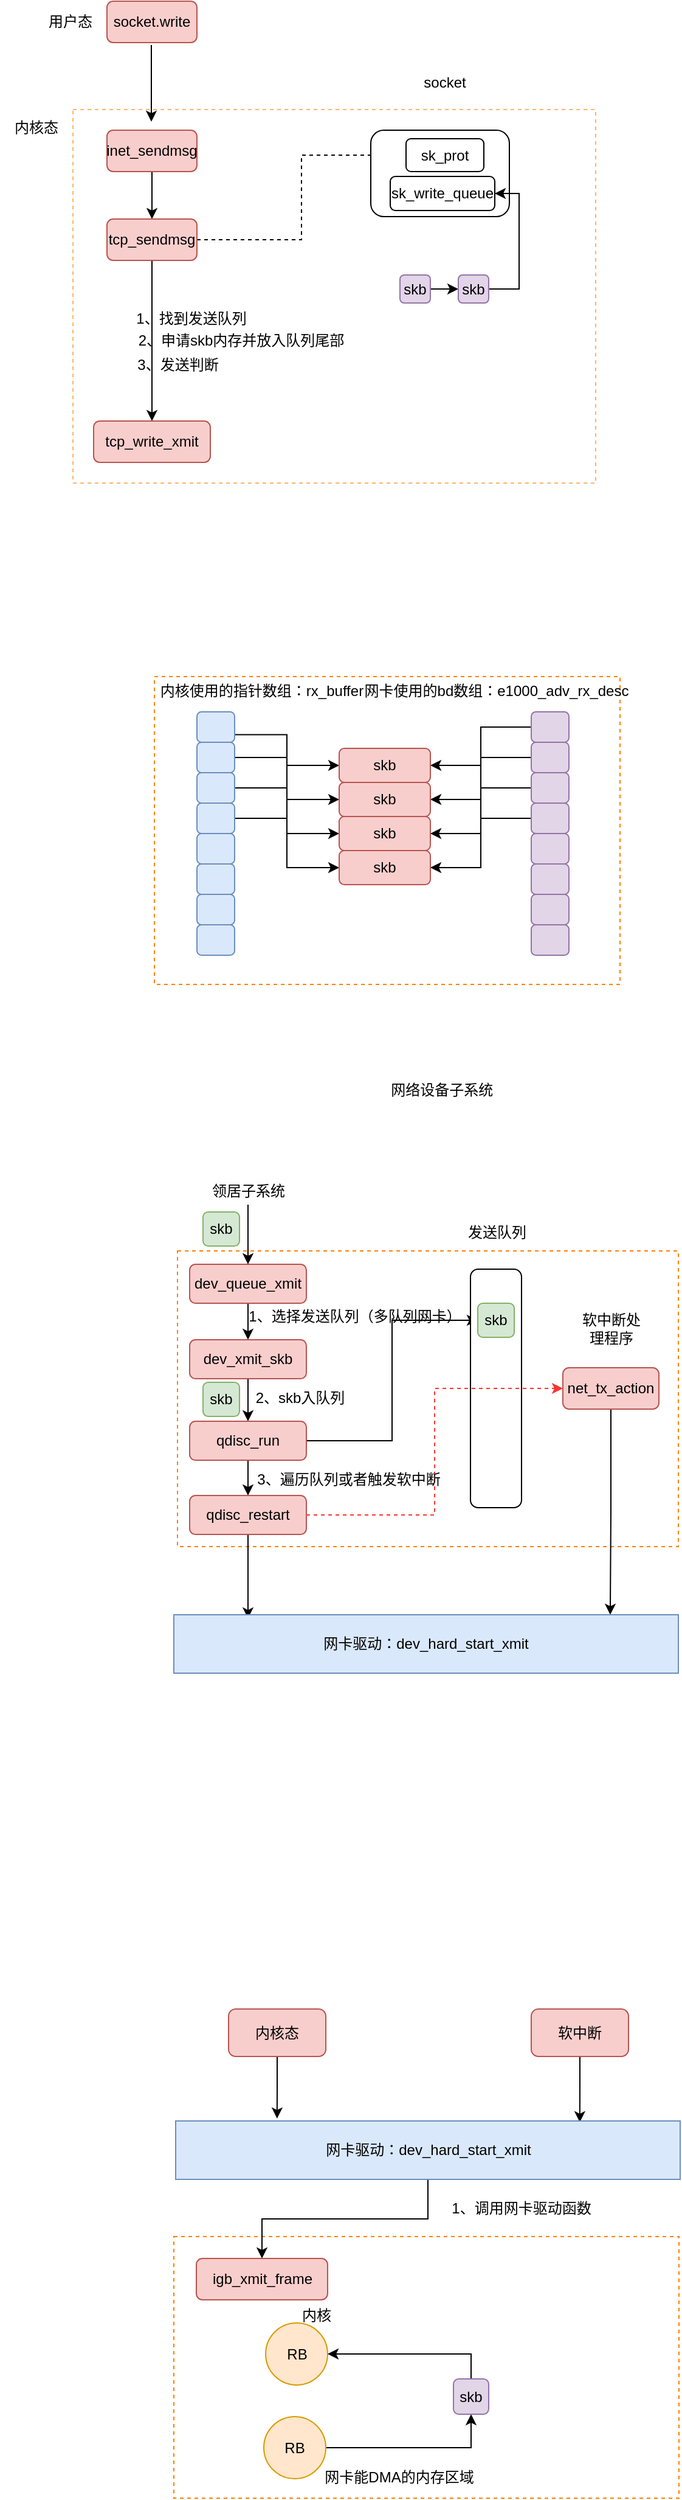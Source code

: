 <mxfile version="21.3.8" type="github">
  <diagram name="第 1 页" id="kVD-Gdx83QJC5muuzjAY">
    <mxGraphModel dx="1242" dy="733" grid="0" gridSize="10" guides="1" tooltips="1" connect="1" arrows="1" fold="1" page="0" pageScale="1" pageWidth="827" pageHeight="1169" math="0" shadow="0">
      <root>
        <mxCell id="0" />
        <mxCell id="1" parent="0" />
        <mxCell id="DkKr_4j6wxJe2CzfXlm4-92" value="" style="rounded=0;whiteSpace=wrap;html=1;dashed=1;strokeColor=#FF8000;" vertex="1" parent="1">
          <mxGeometry x="252" y="1984" width="415.5" height="215" as="geometry" />
        </mxCell>
        <mxCell id="DkKr_4j6wxJe2CzfXlm4-1" value="" style="rounded=0;whiteSpace=wrap;html=1;dashed=1;strokeColor=#FFB366;" vertex="1" parent="1">
          <mxGeometry x="169" y="236" width="430" height="307" as="geometry" />
        </mxCell>
        <mxCell id="DkKr_4j6wxJe2CzfXlm4-8" style="edgeStyle=orthogonalEdgeStyle;rounded=0;orthogonalLoop=1;jettySize=auto;html=1;" edge="1" parent="1" source="DkKr_4j6wxJe2CzfXlm4-2" target="DkKr_4j6wxJe2CzfXlm4-7">
          <mxGeometry relative="1" as="geometry" />
        </mxCell>
        <mxCell id="DkKr_4j6wxJe2CzfXlm4-2" value="inet_sendmsg" style="rounded=1;whiteSpace=wrap;html=1;fillColor=#f8cecc;strokeColor=#b85450;" vertex="1" parent="1">
          <mxGeometry x="197" y="253" width="74" height="34" as="geometry" />
        </mxCell>
        <mxCell id="DkKr_4j6wxJe2CzfXlm4-3" value="内核态" style="text;html=1;strokeColor=none;fillColor=none;align=center;verticalAlign=middle;whiteSpace=wrap;rounded=0;" vertex="1" parent="1">
          <mxGeometry x="109" y="236" width="60" height="30" as="geometry" />
        </mxCell>
        <mxCell id="DkKr_4j6wxJe2CzfXlm4-4" value="" style="endArrow=classic;html=1;rounded=0;" edge="1" parent="1">
          <mxGeometry width="50" height="50" relative="1" as="geometry">
            <mxPoint x="233.5" y="183" as="sourcePoint" />
            <mxPoint x="233.5" y="246" as="targetPoint" />
          </mxGeometry>
        </mxCell>
        <mxCell id="DkKr_4j6wxJe2CzfXlm4-5" value="socket.write" style="rounded=1;whiteSpace=wrap;html=1;fillColor=#f8cecc;strokeColor=#b85450;" vertex="1" parent="1">
          <mxGeometry x="197" y="147" width="74" height="34" as="geometry" />
        </mxCell>
        <mxCell id="DkKr_4j6wxJe2CzfXlm4-6" value="用户态" style="text;html=1;strokeColor=none;fillColor=none;align=center;verticalAlign=middle;whiteSpace=wrap;rounded=0;" vertex="1" parent="1">
          <mxGeometry x="137" y="149" width="60" height="30" as="geometry" />
        </mxCell>
        <mxCell id="DkKr_4j6wxJe2CzfXlm4-13" style="edgeStyle=orthogonalEdgeStyle;rounded=0;orthogonalLoop=1;jettySize=auto;html=1;entryX=0;entryY=0.5;entryDx=0;entryDy=0;dashed=1;" edge="1" parent="1" source="DkKr_4j6wxJe2CzfXlm4-7" target="DkKr_4j6wxJe2CzfXlm4-10">
          <mxGeometry relative="1" as="geometry" />
        </mxCell>
        <mxCell id="DkKr_4j6wxJe2CzfXlm4-20" style="edgeStyle=orthogonalEdgeStyle;rounded=0;orthogonalLoop=1;jettySize=auto;html=1;" edge="1" parent="1" source="DkKr_4j6wxJe2CzfXlm4-7" target="DkKr_4j6wxJe2CzfXlm4-19">
          <mxGeometry relative="1" as="geometry" />
        </mxCell>
        <mxCell id="DkKr_4j6wxJe2CzfXlm4-7" value="tcp_sendmsg" style="rounded=1;whiteSpace=wrap;html=1;fillColor=#f8cecc;strokeColor=#b85450;" vertex="1" parent="1">
          <mxGeometry x="197" y="326" width="74" height="34" as="geometry" />
        </mxCell>
        <mxCell id="DkKr_4j6wxJe2CzfXlm4-9" value="" style="rounded=1;whiteSpace=wrap;html=1;" vertex="1" parent="1">
          <mxGeometry x="414" y="253" width="114" height="71" as="geometry" />
        </mxCell>
        <mxCell id="DkKr_4j6wxJe2CzfXlm4-10" value="sk_prot" style="rounded=1;whiteSpace=wrap;html=1;" vertex="1" parent="1">
          <mxGeometry x="443" y="260" width="64" height="27" as="geometry" />
        </mxCell>
        <mxCell id="DkKr_4j6wxJe2CzfXlm4-11" value="sk_write_queue" style="rounded=1;whiteSpace=wrap;html=1;" vertex="1" parent="1">
          <mxGeometry x="430" y="291" width="86" height="28" as="geometry" />
        </mxCell>
        <mxCell id="DkKr_4j6wxJe2CzfXlm4-12" value="socket" style="text;html=1;strokeColor=none;fillColor=none;align=center;verticalAlign=middle;whiteSpace=wrap;rounded=0;" vertex="1" parent="1">
          <mxGeometry x="445" y="199" width="60" height="30" as="geometry" />
        </mxCell>
        <mxCell id="DkKr_4j6wxJe2CzfXlm4-16" value="" style="edgeStyle=orthogonalEdgeStyle;rounded=0;orthogonalLoop=1;jettySize=auto;html=1;" edge="1" parent="1" source="DkKr_4j6wxJe2CzfXlm4-14" target="DkKr_4j6wxJe2CzfXlm4-15">
          <mxGeometry relative="1" as="geometry" />
        </mxCell>
        <mxCell id="DkKr_4j6wxJe2CzfXlm4-14" value="skb" style="rounded=1;whiteSpace=wrap;html=1;fillColor=#e1d5e7;strokeColor=#9673a6;" vertex="1" parent="1">
          <mxGeometry x="438" y="372" width="25" height="23" as="geometry" />
        </mxCell>
        <mxCell id="DkKr_4j6wxJe2CzfXlm4-18" style="edgeStyle=orthogonalEdgeStyle;rounded=0;orthogonalLoop=1;jettySize=auto;html=1;entryX=1;entryY=0.5;entryDx=0;entryDy=0;" edge="1" parent="1" source="DkKr_4j6wxJe2CzfXlm4-15" target="DkKr_4j6wxJe2CzfXlm4-11">
          <mxGeometry relative="1" as="geometry">
            <Array as="points">
              <mxPoint x="536" y="384" />
              <mxPoint x="536" y="305" />
            </Array>
          </mxGeometry>
        </mxCell>
        <mxCell id="DkKr_4j6wxJe2CzfXlm4-15" value="skb" style="rounded=1;whiteSpace=wrap;html=1;fillColor=#e1d5e7;strokeColor=#9673a6;" vertex="1" parent="1">
          <mxGeometry x="486" y="372" width="25" height="23" as="geometry" />
        </mxCell>
        <mxCell id="DkKr_4j6wxJe2CzfXlm4-19" value="tcp_write_xmit" style="rounded=1;whiteSpace=wrap;html=1;fillColor=#f8cecc;strokeColor=#b85450;" vertex="1" parent="1">
          <mxGeometry x="186" y="492" width="96" height="34" as="geometry" />
        </mxCell>
        <mxCell id="DkKr_4j6wxJe2CzfXlm4-21" value="1、找到发送队列" style="text;html=1;strokeColor=none;fillColor=none;align=center;verticalAlign=middle;whiteSpace=wrap;rounded=0;" vertex="1" parent="1">
          <mxGeometry x="210" y="398" width="113" height="20" as="geometry" />
        </mxCell>
        <mxCell id="DkKr_4j6wxJe2CzfXlm4-22" value="2、申请skb内存并放入队列尾部" style="text;html=1;strokeColor=none;fillColor=none;align=center;verticalAlign=middle;whiteSpace=wrap;rounded=0;" vertex="1" parent="1">
          <mxGeometry x="219" y="418" width="177" height="15" as="geometry" />
        </mxCell>
        <mxCell id="DkKr_4j6wxJe2CzfXlm4-23" value="3、发送判断" style="text;html=1;strokeColor=none;fillColor=none;align=center;verticalAlign=middle;whiteSpace=wrap;rounded=0;" vertex="1" parent="1">
          <mxGeometry x="214" y="433" width="83" height="25" as="geometry" />
        </mxCell>
        <mxCell id="DkKr_4j6wxJe2CzfXlm4-24" value="" style="rounded=0;whiteSpace=wrap;html=1;dashed=1;strokeColor=#FF8000;" vertex="1" parent="1">
          <mxGeometry x="236" y="702" width="383" height="253" as="geometry" />
        </mxCell>
        <mxCell id="DkKr_4j6wxJe2CzfXlm4-48" style="edgeStyle=orthogonalEdgeStyle;rounded=0;orthogonalLoop=1;jettySize=auto;html=1;exitX=1;exitY=0.75;exitDx=0;exitDy=0;entryX=0;entryY=0.5;entryDx=0;entryDy=0;" edge="1" parent="1" source="DkKr_4j6wxJe2CzfXlm4-25" target="DkKr_4j6wxJe2CzfXlm4-46">
          <mxGeometry relative="1" as="geometry" />
        </mxCell>
        <mxCell id="DkKr_4j6wxJe2CzfXlm4-25" value="" style="rounded=1;whiteSpace=wrap;html=1;fillColor=#dae8fc;strokeColor=#6c8ebf;" vertex="1" parent="1">
          <mxGeometry x="271" y="731" width="31" height="25" as="geometry" />
        </mxCell>
        <mxCell id="DkKr_4j6wxJe2CzfXlm4-49" style="edgeStyle=orthogonalEdgeStyle;rounded=0;orthogonalLoop=1;jettySize=auto;html=1;exitX=1;exitY=0.5;exitDx=0;exitDy=0;entryX=0;entryY=0.5;entryDx=0;entryDy=0;" edge="1" parent="1" source="DkKr_4j6wxJe2CzfXlm4-26" target="DkKr_4j6wxJe2CzfXlm4-43">
          <mxGeometry relative="1" as="geometry" />
        </mxCell>
        <mxCell id="DkKr_4j6wxJe2CzfXlm4-26" value="" style="rounded=1;whiteSpace=wrap;html=1;fillColor=#dae8fc;strokeColor=#6c8ebf;" vertex="1" parent="1">
          <mxGeometry x="271" y="756" width="31" height="25" as="geometry" />
        </mxCell>
        <mxCell id="DkKr_4j6wxJe2CzfXlm4-50" style="edgeStyle=orthogonalEdgeStyle;rounded=0;orthogonalLoop=1;jettySize=auto;html=1;exitX=1;exitY=0.5;exitDx=0;exitDy=0;entryX=0;entryY=0.5;entryDx=0;entryDy=0;" edge="1" parent="1" source="DkKr_4j6wxJe2CzfXlm4-27" target="DkKr_4j6wxJe2CzfXlm4-44">
          <mxGeometry relative="1" as="geometry" />
        </mxCell>
        <mxCell id="DkKr_4j6wxJe2CzfXlm4-27" value="" style="rounded=1;whiteSpace=wrap;html=1;fillColor=#dae8fc;strokeColor=#6c8ebf;" vertex="1" parent="1">
          <mxGeometry x="271" y="781" width="31" height="25" as="geometry" />
        </mxCell>
        <mxCell id="DkKr_4j6wxJe2CzfXlm4-51" style="edgeStyle=orthogonalEdgeStyle;rounded=0;orthogonalLoop=1;jettySize=auto;html=1;exitX=1;exitY=0.5;exitDx=0;exitDy=0;entryX=0;entryY=0.5;entryDx=0;entryDy=0;" edge="1" parent="1" source="DkKr_4j6wxJe2CzfXlm4-28" target="DkKr_4j6wxJe2CzfXlm4-47">
          <mxGeometry relative="1" as="geometry" />
        </mxCell>
        <mxCell id="DkKr_4j6wxJe2CzfXlm4-28" value="" style="rounded=1;whiteSpace=wrap;html=1;fillColor=#dae8fc;strokeColor=#6c8ebf;" vertex="1" parent="1">
          <mxGeometry x="271" y="806" width="31" height="25" as="geometry" />
        </mxCell>
        <mxCell id="DkKr_4j6wxJe2CzfXlm4-29" value="" style="rounded=1;whiteSpace=wrap;html=1;fillColor=#dae8fc;strokeColor=#6c8ebf;" vertex="1" parent="1">
          <mxGeometry x="271" y="831" width="31" height="25" as="geometry" />
        </mxCell>
        <mxCell id="DkKr_4j6wxJe2CzfXlm4-30" value="" style="rounded=1;whiteSpace=wrap;html=1;fillColor=#dae8fc;strokeColor=#6c8ebf;" vertex="1" parent="1">
          <mxGeometry x="271" y="856" width="31" height="25" as="geometry" />
        </mxCell>
        <mxCell id="DkKr_4j6wxJe2CzfXlm4-31" value="" style="rounded=1;whiteSpace=wrap;html=1;fillColor=#dae8fc;strokeColor=#6c8ebf;" vertex="1" parent="1">
          <mxGeometry x="271" y="881" width="31" height="25" as="geometry" />
        </mxCell>
        <mxCell id="DkKr_4j6wxJe2CzfXlm4-32" value="" style="rounded=1;whiteSpace=wrap;html=1;fillColor=#dae8fc;strokeColor=#6c8ebf;" vertex="1" parent="1">
          <mxGeometry x="271" y="906" width="31" height="25" as="geometry" />
        </mxCell>
        <mxCell id="DkKr_4j6wxJe2CzfXlm4-52" style="edgeStyle=orthogonalEdgeStyle;rounded=0;orthogonalLoop=1;jettySize=auto;html=1;exitX=0;exitY=0.5;exitDx=0;exitDy=0;entryX=1;entryY=0.5;entryDx=0;entryDy=0;" edge="1" parent="1" source="DkKr_4j6wxJe2CzfXlm4-33" target="DkKr_4j6wxJe2CzfXlm4-46">
          <mxGeometry relative="1" as="geometry" />
        </mxCell>
        <mxCell id="DkKr_4j6wxJe2CzfXlm4-33" value="" style="rounded=1;whiteSpace=wrap;html=1;fillColor=#e1d5e7;strokeColor=#9673a6;" vertex="1" parent="1">
          <mxGeometry x="546" y="731" width="31" height="25" as="geometry" />
        </mxCell>
        <mxCell id="DkKr_4j6wxJe2CzfXlm4-53" style="edgeStyle=orthogonalEdgeStyle;rounded=0;orthogonalLoop=1;jettySize=auto;html=1;exitX=0;exitY=0.5;exitDx=0;exitDy=0;entryX=1;entryY=0.5;entryDx=0;entryDy=0;" edge="1" parent="1" source="DkKr_4j6wxJe2CzfXlm4-34" target="DkKr_4j6wxJe2CzfXlm4-43">
          <mxGeometry relative="1" as="geometry" />
        </mxCell>
        <mxCell id="DkKr_4j6wxJe2CzfXlm4-34" value="" style="rounded=1;whiteSpace=wrap;html=1;fillColor=#e1d5e7;strokeColor=#9673a6;" vertex="1" parent="1">
          <mxGeometry x="546" y="756" width="31" height="25" as="geometry" />
        </mxCell>
        <mxCell id="DkKr_4j6wxJe2CzfXlm4-54" style="edgeStyle=orthogonalEdgeStyle;rounded=0;orthogonalLoop=1;jettySize=auto;html=1;exitX=0;exitY=0.5;exitDx=0;exitDy=0;entryX=1;entryY=0.5;entryDx=0;entryDy=0;" edge="1" parent="1" source="DkKr_4j6wxJe2CzfXlm4-35" target="DkKr_4j6wxJe2CzfXlm4-44">
          <mxGeometry relative="1" as="geometry" />
        </mxCell>
        <mxCell id="DkKr_4j6wxJe2CzfXlm4-35" value="" style="rounded=1;whiteSpace=wrap;html=1;fillColor=#e1d5e7;strokeColor=#9673a6;" vertex="1" parent="1">
          <mxGeometry x="546" y="781" width="31" height="25" as="geometry" />
        </mxCell>
        <mxCell id="DkKr_4j6wxJe2CzfXlm4-55" style="edgeStyle=orthogonalEdgeStyle;rounded=0;orthogonalLoop=1;jettySize=auto;html=1;exitX=0;exitY=0.5;exitDx=0;exitDy=0;entryX=1;entryY=0.5;entryDx=0;entryDy=0;" edge="1" parent="1" source="DkKr_4j6wxJe2CzfXlm4-36" target="DkKr_4j6wxJe2CzfXlm4-47">
          <mxGeometry relative="1" as="geometry" />
        </mxCell>
        <mxCell id="DkKr_4j6wxJe2CzfXlm4-36" value="" style="rounded=1;whiteSpace=wrap;html=1;fillColor=#e1d5e7;strokeColor=#9673a6;" vertex="1" parent="1">
          <mxGeometry x="546" y="806" width="31" height="25" as="geometry" />
        </mxCell>
        <mxCell id="DkKr_4j6wxJe2CzfXlm4-37" value="" style="rounded=1;whiteSpace=wrap;html=1;fillColor=#e1d5e7;strokeColor=#9673a6;" vertex="1" parent="1">
          <mxGeometry x="546" y="831" width="31" height="25" as="geometry" />
        </mxCell>
        <mxCell id="DkKr_4j6wxJe2CzfXlm4-38" value="" style="rounded=1;whiteSpace=wrap;html=1;fillColor=#e1d5e7;strokeColor=#9673a6;" vertex="1" parent="1">
          <mxGeometry x="546" y="856" width="31" height="25" as="geometry" />
        </mxCell>
        <mxCell id="DkKr_4j6wxJe2CzfXlm4-39" value="" style="rounded=1;whiteSpace=wrap;html=1;fillColor=#e1d5e7;strokeColor=#9673a6;" vertex="1" parent="1">
          <mxGeometry x="546" y="881" width="31" height="25" as="geometry" />
        </mxCell>
        <mxCell id="DkKr_4j6wxJe2CzfXlm4-40" value="" style="rounded=1;whiteSpace=wrap;html=1;fillColor=#e1d5e7;strokeColor=#9673a6;" vertex="1" parent="1">
          <mxGeometry x="546" y="906" width="31" height="25" as="geometry" />
        </mxCell>
        <mxCell id="DkKr_4j6wxJe2CzfXlm4-41" value="内核使用的指针数组：rx_buffer" style="text;html=1;strokeColor=none;fillColor=none;align=center;verticalAlign=middle;whiteSpace=wrap;rounded=0;" vertex="1" parent="1">
          <mxGeometry x="236" y="713" width="177" height="2" as="geometry" />
        </mxCell>
        <mxCell id="DkKr_4j6wxJe2CzfXlm4-42" value="网卡使用的bd数组：e1000_adv_rx_desc" style="text;html=1;strokeColor=none;fillColor=none;align=center;verticalAlign=middle;whiteSpace=wrap;rounded=0;" vertex="1" parent="1">
          <mxGeometry x="407" y="703.5" width="221" height="21" as="geometry" />
        </mxCell>
        <mxCell id="DkKr_4j6wxJe2CzfXlm4-43" value="skb" style="rounded=1;whiteSpace=wrap;html=1;fillColor=#f8cecc;strokeColor=#b85450;" vertex="1" parent="1">
          <mxGeometry x="388" y="789" width="75" height="28" as="geometry" />
        </mxCell>
        <mxCell id="DkKr_4j6wxJe2CzfXlm4-44" value="skb" style="rounded=1;whiteSpace=wrap;html=1;fillColor=#f8cecc;strokeColor=#b85450;" vertex="1" parent="1">
          <mxGeometry x="388" y="817" width="75" height="28" as="geometry" />
        </mxCell>
        <mxCell id="DkKr_4j6wxJe2CzfXlm4-46" value="skb" style="rounded=1;whiteSpace=wrap;html=1;fillColor=#f8cecc;strokeColor=#b85450;" vertex="1" parent="1">
          <mxGeometry x="388" y="761" width="75" height="28" as="geometry" />
        </mxCell>
        <mxCell id="DkKr_4j6wxJe2CzfXlm4-47" value="skb" style="rounded=1;whiteSpace=wrap;html=1;fillColor=#f8cecc;strokeColor=#b85450;" vertex="1" parent="1">
          <mxGeometry x="388" y="845" width="75" height="28" as="geometry" />
        </mxCell>
        <mxCell id="DkKr_4j6wxJe2CzfXlm4-56" value="&amp;nbsp;网络设备子系统" style="text;html=1;strokeColor=none;fillColor=none;align=center;verticalAlign=middle;whiteSpace=wrap;rounded=0;" vertex="1" parent="1">
          <mxGeometry x="401" y="1030" width="140" height="23" as="geometry" />
        </mxCell>
        <mxCell id="DkKr_4j6wxJe2CzfXlm4-57" value="" style="rounded=0;whiteSpace=wrap;html=1;dashed=1;strokeColor=#FF8000;" vertex="1" parent="1">
          <mxGeometry x="255" y="1174" width="412" height="243" as="geometry" />
        </mxCell>
        <mxCell id="DkKr_4j6wxJe2CzfXlm4-62" style="edgeStyle=orthogonalEdgeStyle;rounded=0;orthogonalLoop=1;jettySize=auto;html=1;exitX=0.5;exitY=1;exitDx=0;exitDy=0;entryX=0.5;entryY=0;entryDx=0;entryDy=0;" edge="1" parent="1" source="DkKr_4j6wxJe2CzfXlm4-58" target="DkKr_4j6wxJe2CzfXlm4-61">
          <mxGeometry relative="1" as="geometry" />
        </mxCell>
        <mxCell id="DkKr_4j6wxJe2CzfXlm4-58" value="dev_queue_xmit" style="rounded=1;whiteSpace=wrap;html=1;fillColor=#f8cecc;strokeColor=#b85450;" vertex="1" parent="1">
          <mxGeometry x="265" y="1185" width="96" height="32" as="geometry" />
        </mxCell>
        <mxCell id="DkKr_4j6wxJe2CzfXlm4-60" style="edgeStyle=orthogonalEdgeStyle;rounded=0;orthogonalLoop=1;jettySize=auto;html=1;" edge="1" parent="1" source="DkKr_4j6wxJe2CzfXlm4-59" target="DkKr_4j6wxJe2CzfXlm4-58">
          <mxGeometry relative="1" as="geometry" />
        </mxCell>
        <mxCell id="DkKr_4j6wxJe2CzfXlm4-59" value="领居子系统" style="text;html=1;strokeColor=none;fillColor=none;align=center;verticalAlign=middle;whiteSpace=wrap;rounded=0;" vertex="1" parent="1">
          <mxGeometry x="272.5" y="1114" width="81" height="22" as="geometry" />
        </mxCell>
        <mxCell id="DkKr_4j6wxJe2CzfXlm4-66" style="edgeStyle=orthogonalEdgeStyle;rounded=0;orthogonalLoop=1;jettySize=auto;html=1;exitX=0.5;exitY=1;exitDx=0;exitDy=0;entryX=0.5;entryY=0;entryDx=0;entryDy=0;" edge="1" parent="1" source="DkKr_4j6wxJe2CzfXlm4-61" target="DkKr_4j6wxJe2CzfXlm4-64">
          <mxGeometry relative="1" as="geometry" />
        </mxCell>
        <mxCell id="DkKr_4j6wxJe2CzfXlm4-61" value="dev_xmit_skb" style="rounded=1;whiteSpace=wrap;html=1;fillColor=#f8cecc;strokeColor=#b85450;" vertex="1" parent="1">
          <mxGeometry x="265" y="1247" width="96" height="32" as="geometry" />
        </mxCell>
        <mxCell id="DkKr_4j6wxJe2CzfXlm4-63" value="1、选择发送队列（多队列网卡）" style="text;html=1;strokeColor=none;fillColor=none;align=center;verticalAlign=middle;whiteSpace=wrap;rounded=0;" vertex="1" parent="1">
          <mxGeometry x="306" y="1219" width="190" height="18" as="geometry" />
        </mxCell>
        <mxCell id="DkKr_4j6wxJe2CzfXlm4-75" style="edgeStyle=orthogonalEdgeStyle;rounded=0;orthogonalLoop=1;jettySize=auto;html=1;exitX=1;exitY=0.5;exitDx=0;exitDy=0;entryX=0;entryY=0.5;entryDx=0;entryDy=0;" edge="1" parent="1" source="DkKr_4j6wxJe2CzfXlm4-64" target="DkKr_4j6wxJe2CzfXlm4-73">
          <mxGeometry relative="1" as="geometry" />
        </mxCell>
        <mxCell id="DkKr_4j6wxJe2CzfXlm4-77" style="edgeStyle=orthogonalEdgeStyle;rounded=0;orthogonalLoop=1;jettySize=auto;html=1;exitX=0.5;exitY=1;exitDx=0;exitDy=0;" edge="1" parent="1" source="DkKr_4j6wxJe2CzfXlm4-64" target="DkKr_4j6wxJe2CzfXlm4-76">
          <mxGeometry relative="1" as="geometry" />
        </mxCell>
        <mxCell id="DkKr_4j6wxJe2CzfXlm4-64" value="qdisc_run" style="rounded=1;whiteSpace=wrap;html=1;fillColor=#f8cecc;strokeColor=#b85450;" vertex="1" parent="1">
          <mxGeometry x="265" y="1314" width="96" height="32" as="geometry" />
        </mxCell>
        <mxCell id="DkKr_4j6wxJe2CzfXlm4-67" value="2、skb入队列" style="text;html=1;strokeColor=none;fillColor=none;align=center;verticalAlign=middle;whiteSpace=wrap;rounded=0;" vertex="1" parent="1">
          <mxGeometry x="311" y="1282" width="90" height="26" as="geometry" />
        </mxCell>
        <mxCell id="DkKr_4j6wxJe2CzfXlm4-68" value="skb" style="rounded=1;whiteSpace=wrap;html=1;fillColor=#d5e8d4;strokeColor=#82b366;" vertex="1" parent="1">
          <mxGeometry x="276" y="1142" width="30" height="28" as="geometry" />
        </mxCell>
        <mxCell id="DkKr_4j6wxJe2CzfXlm4-71" value="skb" style="rounded=1;whiteSpace=wrap;html=1;fillColor=#d5e8d4;strokeColor=#82b366;" vertex="1" parent="1">
          <mxGeometry x="276" y="1282" width="30" height="28" as="geometry" />
        </mxCell>
        <mxCell id="DkKr_4j6wxJe2CzfXlm4-72" value="" style="rounded=1;whiteSpace=wrap;html=1;" vertex="1" parent="1">
          <mxGeometry x="496" y="1189" width="42" height="196" as="geometry" />
        </mxCell>
        <mxCell id="DkKr_4j6wxJe2CzfXlm4-73" value="skb" style="rounded=1;whiteSpace=wrap;html=1;fillColor=#d5e8d4;strokeColor=#82b366;" vertex="1" parent="1">
          <mxGeometry x="502" y="1217" width="30" height="28" as="geometry" />
        </mxCell>
        <mxCell id="DkKr_4j6wxJe2CzfXlm4-74" value="发送队列" style="text;html=1;strokeColor=none;fillColor=none;align=center;verticalAlign=middle;whiteSpace=wrap;rounded=0;" vertex="1" parent="1">
          <mxGeometry x="488" y="1144" width="60" height="30" as="geometry" />
        </mxCell>
        <mxCell id="DkKr_4j6wxJe2CzfXlm4-83" style="edgeStyle=orthogonalEdgeStyle;rounded=0;orthogonalLoop=1;jettySize=auto;html=1;exitX=1;exitY=0.5;exitDx=0;exitDy=0;entryX=0;entryY=0.5;entryDx=0;entryDy=0;dashed=1;strokeColor=#FF3333;" edge="1" parent="1" source="DkKr_4j6wxJe2CzfXlm4-76" target="DkKr_4j6wxJe2CzfXlm4-81">
          <mxGeometry relative="1" as="geometry" />
        </mxCell>
        <mxCell id="DkKr_4j6wxJe2CzfXlm4-85" style="edgeStyle=orthogonalEdgeStyle;rounded=0;orthogonalLoop=1;jettySize=auto;html=1;exitX=0.5;exitY=1;exitDx=0;exitDy=0;entryX=0.147;entryY=0.063;entryDx=0;entryDy=0;entryPerimeter=0;" edge="1" parent="1" source="DkKr_4j6wxJe2CzfXlm4-76" target="DkKr_4j6wxJe2CzfXlm4-84">
          <mxGeometry relative="1" as="geometry" />
        </mxCell>
        <mxCell id="DkKr_4j6wxJe2CzfXlm4-76" value="qdisc_restart" style="rounded=1;whiteSpace=wrap;html=1;fillColor=#f8cecc;strokeColor=#b85450;" vertex="1" parent="1">
          <mxGeometry x="265" y="1375" width="96" height="32" as="geometry" />
        </mxCell>
        <mxCell id="DkKr_4j6wxJe2CzfXlm4-78" value="3、遍历队列或者触发软中断" style="text;html=1;strokeColor=none;fillColor=none;align=center;verticalAlign=middle;whiteSpace=wrap;rounded=0;" vertex="1" parent="1">
          <mxGeometry x="317" y="1346" width="158" height="31" as="geometry" />
        </mxCell>
        <mxCell id="DkKr_4j6wxJe2CzfXlm4-86" style="edgeStyle=orthogonalEdgeStyle;rounded=0;orthogonalLoop=1;jettySize=auto;html=1;exitX=0.5;exitY=1;exitDx=0;exitDy=0;entryX=0.865;entryY=0;entryDx=0;entryDy=0;entryPerimeter=0;" edge="1" parent="1" source="DkKr_4j6wxJe2CzfXlm4-81" target="DkKr_4j6wxJe2CzfXlm4-84">
          <mxGeometry relative="1" as="geometry" />
        </mxCell>
        <mxCell id="DkKr_4j6wxJe2CzfXlm4-81" value="net_tx_action" style="rounded=1;whiteSpace=wrap;html=1;fillColor=#f8cecc;strokeColor=#b85450;" vertex="1" parent="1">
          <mxGeometry x="572" y="1270" width="79" height="34" as="geometry" />
        </mxCell>
        <mxCell id="DkKr_4j6wxJe2CzfXlm4-82" value="软中断处理程序" style="text;html=1;strokeColor=none;fillColor=none;align=center;verticalAlign=middle;whiteSpace=wrap;rounded=0;" vertex="1" parent="1">
          <mxGeometry x="582" y="1223" width="60" height="30" as="geometry" />
        </mxCell>
        <mxCell id="DkKr_4j6wxJe2CzfXlm4-84" value="网卡驱动：dev_hard_start_xmit" style="rounded=0;whiteSpace=wrap;html=1;fillColor=#dae8fc;strokeColor=#6c8ebf;" vertex="1" parent="1">
          <mxGeometry x="252" y="1473" width="415" height="48" as="geometry" />
        </mxCell>
        <mxCell id="DkKr_4j6wxJe2CzfXlm4-90" style="edgeStyle=orthogonalEdgeStyle;rounded=0;orthogonalLoop=1;jettySize=auto;html=1;exitX=0.5;exitY=1;exitDx=0;exitDy=0;entryX=0.201;entryY=-0.042;entryDx=0;entryDy=0;entryPerimeter=0;" edge="1" parent="1" source="DkKr_4j6wxJe2CzfXlm4-87" target="DkKr_4j6wxJe2CzfXlm4-89">
          <mxGeometry relative="1" as="geometry" />
        </mxCell>
        <mxCell id="DkKr_4j6wxJe2CzfXlm4-87" value="内核态" style="rounded=1;whiteSpace=wrap;html=1;fillColor=#f8cecc;strokeColor=#b85450;" vertex="1" parent="1">
          <mxGeometry x="297" y="1797" width="80" height="39" as="geometry" />
        </mxCell>
        <mxCell id="DkKr_4j6wxJe2CzfXlm4-91" style="edgeStyle=orthogonalEdgeStyle;rounded=0;orthogonalLoop=1;jettySize=auto;html=1;exitX=0.5;exitY=1;exitDx=0;exitDy=0;entryX=0.801;entryY=0.021;entryDx=0;entryDy=0;entryPerimeter=0;" edge="1" parent="1" source="DkKr_4j6wxJe2CzfXlm4-88" target="DkKr_4j6wxJe2CzfXlm4-89">
          <mxGeometry relative="1" as="geometry" />
        </mxCell>
        <mxCell id="DkKr_4j6wxJe2CzfXlm4-88" value="软中断" style="rounded=1;whiteSpace=wrap;html=1;fillColor=#f8cecc;strokeColor=#b85450;" vertex="1" parent="1">
          <mxGeometry x="546" y="1797" width="80" height="39" as="geometry" />
        </mxCell>
        <mxCell id="DkKr_4j6wxJe2CzfXlm4-94" style="edgeStyle=orthogonalEdgeStyle;rounded=0;orthogonalLoop=1;jettySize=auto;html=1;exitX=0.5;exitY=1;exitDx=0;exitDy=0;entryX=0.5;entryY=0;entryDx=0;entryDy=0;" edge="1" parent="1" source="DkKr_4j6wxJe2CzfXlm4-89" target="DkKr_4j6wxJe2CzfXlm4-93">
          <mxGeometry relative="1" as="geometry" />
        </mxCell>
        <mxCell id="DkKr_4j6wxJe2CzfXlm4-89" value="网卡驱动：dev_hard_start_xmit" style="rounded=0;whiteSpace=wrap;html=1;fillColor=#dae8fc;strokeColor=#6c8ebf;" vertex="1" parent="1">
          <mxGeometry x="253.5" y="1889" width="415" height="48" as="geometry" />
        </mxCell>
        <mxCell id="DkKr_4j6wxJe2CzfXlm4-93" value="igb_xmit_frame" style="rounded=1;whiteSpace=wrap;html=1;fillColor=#f8cecc;strokeColor=#b85450;" vertex="1" parent="1">
          <mxGeometry x="270.5" y="2002" width="108" height="34" as="geometry" />
        </mxCell>
        <mxCell id="DkKr_4j6wxJe2CzfXlm4-95" value="1、调用网卡驱动函数" style="text;html=1;strokeColor=none;fillColor=none;align=center;verticalAlign=middle;whiteSpace=wrap;rounded=0;" vertex="1" parent="1">
          <mxGeometry x="478" y="1946" width="120" height="29" as="geometry" />
        </mxCell>
        <mxCell id="DkKr_4j6wxJe2CzfXlm4-96" value="RB" style="ellipse;whiteSpace=wrap;html=1;aspect=fixed;fillColor=#ffe6cc;strokeColor=#d79b00;" vertex="1" parent="1">
          <mxGeometry x="327.5" y="2055" width="51" height="51" as="geometry" />
        </mxCell>
        <mxCell id="DkKr_4j6wxJe2CzfXlm4-102" style="edgeStyle=orthogonalEdgeStyle;rounded=0;orthogonalLoop=1;jettySize=auto;html=1;exitX=1;exitY=0.5;exitDx=0;exitDy=0;entryX=0.5;entryY=1;entryDx=0;entryDy=0;" edge="1" parent="1" source="DkKr_4j6wxJe2CzfXlm4-97" target="DkKr_4j6wxJe2CzfXlm4-101">
          <mxGeometry relative="1" as="geometry" />
        </mxCell>
        <mxCell id="DkKr_4j6wxJe2CzfXlm4-97" value="RB" style="ellipse;whiteSpace=wrap;html=1;aspect=fixed;fillColor=#ffe6cc;strokeColor=#d79b00;" vertex="1" parent="1">
          <mxGeometry x="326" y="2132" width="51" height="51" as="geometry" />
        </mxCell>
        <mxCell id="DkKr_4j6wxJe2CzfXlm4-99" value="网卡能DMA的内存区域" style="text;html=1;strokeColor=none;fillColor=none;align=center;verticalAlign=middle;whiteSpace=wrap;rounded=0;" vertex="1" parent="1">
          <mxGeometry x="373" y="2169" width="129" height="25" as="geometry" />
        </mxCell>
        <mxCell id="DkKr_4j6wxJe2CzfXlm4-100" value="内核" style="text;html=1;strokeColor=none;fillColor=none;align=center;verticalAlign=middle;whiteSpace=wrap;rounded=0;" vertex="1" parent="1">
          <mxGeometry x="348" y="2038" width="43" height="22" as="geometry" />
        </mxCell>
        <mxCell id="DkKr_4j6wxJe2CzfXlm4-103" style="edgeStyle=orthogonalEdgeStyle;rounded=0;orthogonalLoop=1;jettySize=auto;html=1;exitX=0.5;exitY=0;exitDx=0;exitDy=0;entryX=1;entryY=0.5;entryDx=0;entryDy=0;" edge="1" parent="1" source="DkKr_4j6wxJe2CzfXlm4-101" target="DkKr_4j6wxJe2CzfXlm4-96">
          <mxGeometry relative="1" as="geometry" />
        </mxCell>
        <mxCell id="DkKr_4j6wxJe2CzfXlm4-101" value="skb" style="rounded=1;whiteSpace=wrap;html=1;fillColor=#e1d5e7;strokeColor=#9673a6;" vertex="1" parent="1">
          <mxGeometry x="482" y="2101" width="29" height="29" as="geometry" />
        </mxCell>
      </root>
    </mxGraphModel>
  </diagram>
</mxfile>
